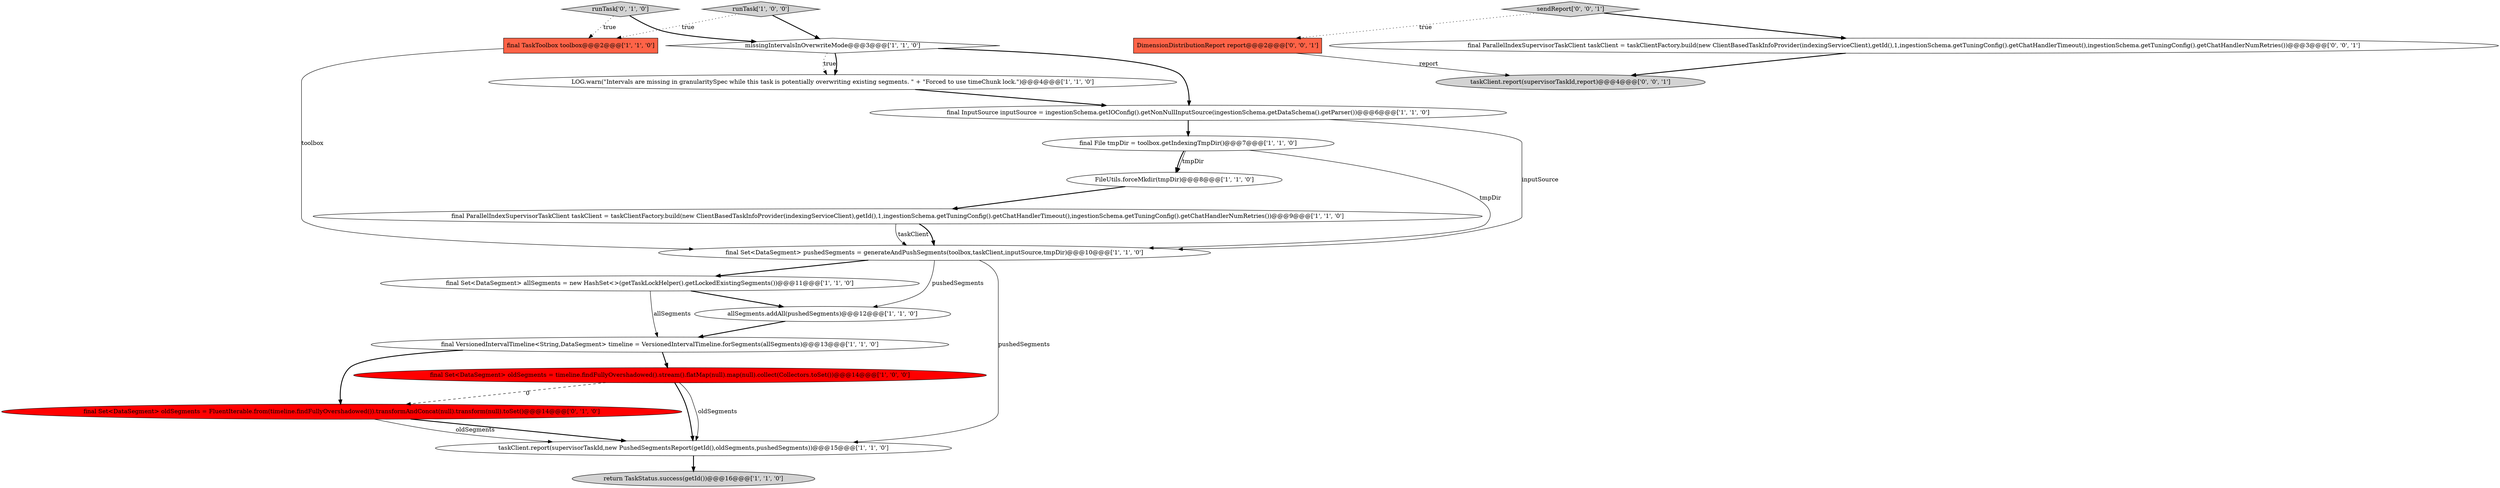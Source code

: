 digraph {
16 [style = filled, label = "runTask['0', '1', '0']", fillcolor = lightgray, shape = diamond image = "AAA0AAABBB2BBB"];
2 [style = filled, label = "allSegments.addAll(pushedSegments)@@@12@@@['1', '1', '0']", fillcolor = white, shape = ellipse image = "AAA0AAABBB1BBB"];
9 [style = filled, label = "FileUtils.forceMkdir(tmpDir)@@@8@@@['1', '1', '0']", fillcolor = white, shape = ellipse image = "AAA0AAABBB1BBB"];
20 [style = filled, label = "DimensionDistributionReport report@@@2@@@['0', '0', '1']", fillcolor = tomato, shape = box image = "AAA0AAABBB3BBB"];
3 [style = filled, label = "final TaskToolbox toolbox@@@2@@@['1', '1', '0']", fillcolor = tomato, shape = box image = "AAA0AAABBB1BBB"];
0 [style = filled, label = "runTask['1', '0', '0']", fillcolor = lightgray, shape = diamond image = "AAA0AAABBB1BBB"];
1 [style = filled, label = "final Set<DataSegment> oldSegments = timeline.findFullyOvershadowed().stream().flatMap(null).map(null).collect(Collectors.toSet())@@@14@@@['1', '0', '0']", fillcolor = red, shape = ellipse image = "AAA1AAABBB1BBB"];
15 [style = filled, label = "final Set<DataSegment> oldSegments = FluentIterable.from(timeline.findFullyOvershadowed()).transformAndConcat(null).transform(null).toSet()@@@14@@@['0', '1', '0']", fillcolor = red, shape = ellipse image = "AAA1AAABBB2BBB"];
5 [style = filled, label = "taskClient.report(supervisorTaskId,new PushedSegmentsReport(getId(),oldSegments,pushedSegments))@@@15@@@['1', '1', '0']", fillcolor = white, shape = ellipse image = "AAA0AAABBB1BBB"];
7 [style = filled, label = "final InputSource inputSource = ingestionSchema.getIOConfig().getNonNullInputSource(ingestionSchema.getDataSchema().getParser())@@@6@@@['1', '1', '0']", fillcolor = white, shape = ellipse image = "AAA0AAABBB1BBB"];
17 [style = filled, label = "final ParallelIndexSupervisorTaskClient taskClient = taskClientFactory.build(new ClientBasedTaskInfoProvider(indexingServiceClient),getId(),1,ingestionSchema.getTuningConfig().getChatHandlerTimeout(),ingestionSchema.getTuningConfig().getChatHandlerNumRetries())@@@3@@@['0', '0', '1']", fillcolor = white, shape = ellipse image = "AAA0AAABBB3BBB"];
19 [style = filled, label = "taskClient.report(supervisorTaskId,report)@@@4@@@['0', '0', '1']", fillcolor = lightgray, shape = ellipse image = "AAA0AAABBB3BBB"];
10 [style = filled, label = "return TaskStatus.success(getId())@@@16@@@['1', '1', '0']", fillcolor = lightgray, shape = ellipse image = "AAA0AAABBB1BBB"];
12 [style = filled, label = "LOG.warn(\"Intervals are missing in granularitySpec while this task is potentially overwriting existing segments. \" + \"Forced to use timeChunk lock.\")@@@4@@@['1', '1', '0']", fillcolor = white, shape = ellipse image = "AAA0AAABBB1BBB"];
14 [style = filled, label = "final VersionedIntervalTimeline<String,DataSegment> timeline = VersionedIntervalTimeline.forSegments(allSegments)@@@13@@@['1', '1', '0']", fillcolor = white, shape = ellipse image = "AAA0AAABBB1BBB"];
8 [style = filled, label = "final ParallelIndexSupervisorTaskClient taskClient = taskClientFactory.build(new ClientBasedTaskInfoProvider(indexingServiceClient),getId(),1,ingestionSchema.getTuningConfig().getChatHandlerTimeout(),ingestionSchema.getTuningConfig().getChatHandlerNumRetries())@@@9@@@['1', '1', '0']", fillcolor = white, shape = ellipse image = "AAA0AAABBB1BBB"];
11 [style = filled, label = "missingIntervalsInOverwriteMode@@@3@@@['1', '1', '0']", fillcolor = white, shape = diamond image = "AAA0AAABBB1BBB"];
6 [style = filled, label = "final Set<DataSegment> pushedSegments = generateAndPushSegments(toolbox,taskClient,inputSource,tmpDir)@@@10@@@['1', '1', '0']", fillcolor = white, shape = ellipse image = "AAA0AAABBB1BBB"];
13 [style = filled, label = "final File tmpDir = toolbox.getIndexingTmpDir()@@@7@@@['1', '1', '0']", fillcolor = white, shape = ellipse image = "AAA0AAABBB1BBB"];
18 [style = filled, label = "sendReport['0', '0', '1']", fillcolor = lightgray, shape = diamond image = "AAA0AAABBB3BBB"];
4 [style = filled, label = "final Set<DataSegment> allSegments = new HashSet<>(getTaskLockHelper().getLockedExistingSegments())@@@11@@@['1', '1', '0']", fillcolor = white, shape = ellipse image = "AAA0AAABBB1BBB"];
7->13 [style = bold, label=""];
1->5 [style = bold, label=""];
1->5 [style = solid, label="oldSegments"];
5->10 [style = bold, label=""];
8->6 [style = solid, label="taskClient"];
16->11 [style = bold, label=""];
13->9 [style = solid, label="tmpDir"];
6->5 [style = solid, label="pushedSegments"];
1->15 [style = dashed, label="0"];
11->12 [style = dotted, label="true"];
13->6 [style = solid, label="tmpDir"];
18->17 [style = bold, label=""];
0->11 [style = bold, label=""];
11->12 [style = bold, label=""];
8->6 [style = bold, label=""];
4->14 [style = solid, label="allSegments"];
4->2 [style = bold, label=""];
18->20 [style = dotted, label="true"];
9->8 [style = bold, label=""];
16->3 [style = dotted, label="true"];
17->19 [style = bold, label=""];
12->7 [style = bold, label=""];
14->1 [style = bold, label=""];
15->5 [style = bold, label=""];
6->4 [style = bold, label=""];
3->6 [style = solid, label="toolbox"];
6->2 [style = solid, label="pushedSegments"];
2->14 [style = bold, label=""];
14->15 [style = bold, label=""];
0->3 [style = dotted, label="true"];
13->9 [style = bold, label=""];
15->5 [style = solid, label="oldSegments"];
20->19 [style = solid, label="report"];
7->6 [style = solid, label="inputSource"];
11->7 [style = bold, label=""];
}
